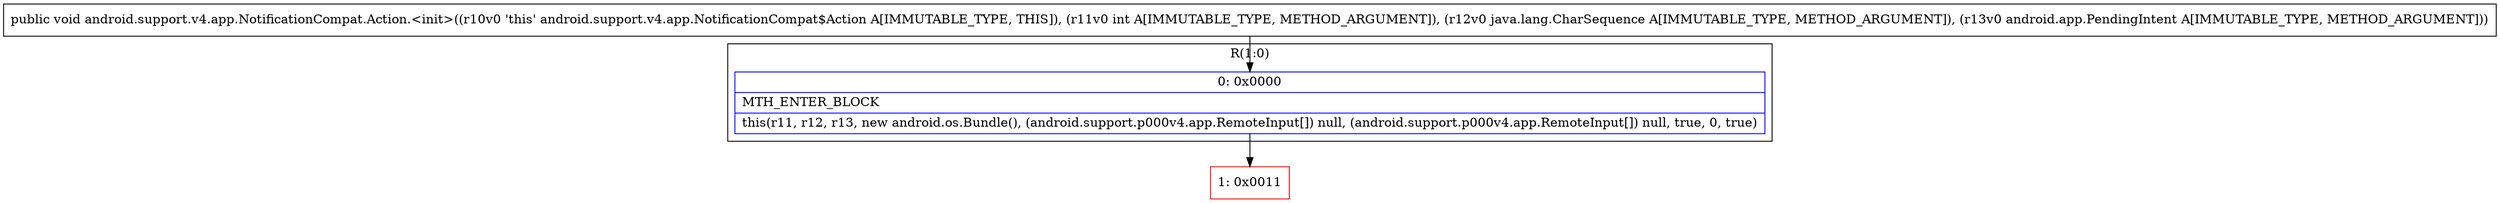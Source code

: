 digraph "CFG forandroid.support.v4.app.NotificationCompat.Action.\<init\>(ILjava\/lang\/CharSequence;Landroid\/app\/PendingIntent;)V" {
subgraph cluster_Region_834777815 {
label = "R(1:0)";
node [shape=record,color=blue];
Node_0 [shape=record,label="{0\:\ 0x0000|MTH_ENTER_BLOCK\l|this(r11, r12, r13, new android.os.Bundle(), (android.support.p000v4.app.RemoteInput[]) null, (android.support.p000v4.app.RemoteInput[]) null, true, 0, true)\l}"];
}
Node_1 [shape=record,color=red,label="{1\:\ 0x0011}"];
MethodNode[shape=record,label="{public void android.support.v4.app.NotificationCompat.Action.\<init\>((r10v0 'this' android.support.v4.app.NotificationCompat$Action A[IMMUTABLE_TYPE, THIS]), (r11v0 int A[IMMUTABLE_TYPE, METHOD_ARGUMENT]), (r12v0 java.lang.CharSequence A[IMMUTABLE_TYPE, METHOD_ARGUMENT]), (r13v0 android.app.PendingIntent A[IMMUTABLE_TYPE, METHOD_ARGUMENT])) }"];
MethodNode -> Node_0;
Node_0 -> Node_1;
}

